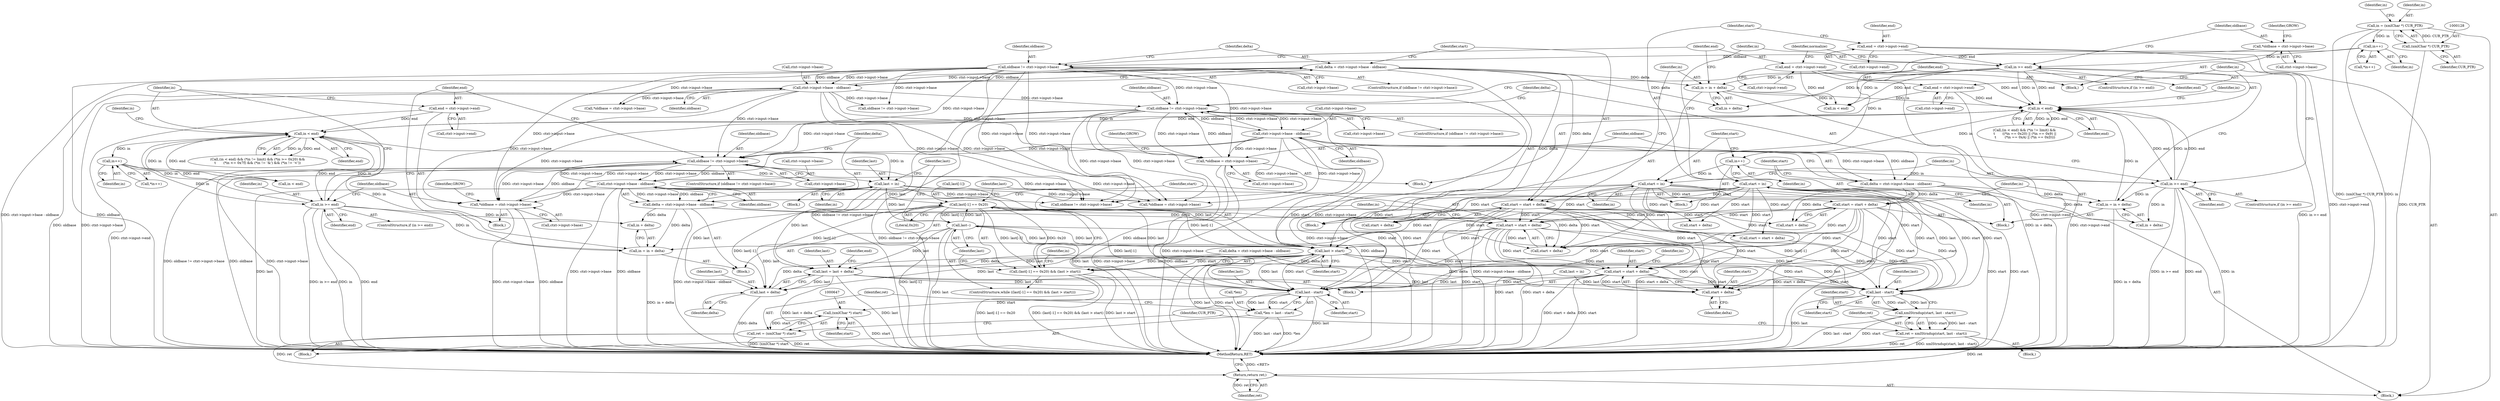 digraph "0_Chrome_d0947db40187f4708c58e64cbd6013faf9eddeed_1@array" {
"1000418" [label="(Call,last[-1] == 0x20)"];
"1000427" [label="(Call,last--)"];
"1000413" [label="(Call,last = in)"];
"1000315" [label="(Call,in < end)"];
"1000222" [label="(Call,in < end)"];
"1000168" [label="(Call,in >= end)"];
"1000155" [label="(Call,in++)"];
"1000125" [label="(Call,in = (xmlChar *) CUR_PTR)"];
"1000127" [label="(Call,(xmlChar *) CUR_PTR)"];
"1000157" [label="(Call,end = ctxt->input->end)"];
"1000205" [label="(Call,in = in + delta)"];
"1000191" [label="(Call,delta = ctxt->input->base - oldbase)"];
"1000193" [label="(Call,ctxt->input->base - oldbase)"];
"1000182" [label="(Call,oldbase != ctxt->input->base)"];
"1000173" [label="(Call,*oldbase = ctxt->input->base)"];
"1000301" [label="(Call,in = in + delta)"];
"1000256" [label="(Call,in >= end)"];
"1000250" [label="(Call,in++)"];
"1000287" [label="(Call,delta = ctxt->input->base - oldbase)"];
"1000289" [label="(Call,ctxt->input->base - oldbase)"];
"1000278" [label="(Call,oldbase != ctxt->input->base)"];
"1000261" [label="(Call,*oldbase = ctxt->input->base)"];
"1000306" [label="(Call,end = ctxt->input->end)"];
"1000210" [label="(Call,end = ctxt->input->end)"];
"1000356" [label="(Call,in >= end)"];
"1000347" [label="(Call,in++)"];
"1000401" [label="(Call,in = in + delta)"];
"1000387" [label="(Call,delta = ctxt->input->base - oldbase)"];
"1000389" [label="(Call,ctxt->input->base - oldbase)"];
"1000378" [label="(Call,oldbase != ctxt->input->base)"];
"1000361" [label="(Call,*oldbase = ctxt->input->base)"];
"1000406" [label="(Call,end = ctxt->input->end)"];
"1000424" [label="(Call,last > start)"];
"1000418" [label="(Call,last[-1] == 0x20)"];
"1000396" [label="(Call,start = start + delta)"];
"1000200" [label="(Call,start = start + delta)"];
"1000164" [label="(Call,start = in)"];
"1000252" [label="(Call,start = in)"];
"1000296" [label="(Call,start = start + delta)"];
"1000417" [label="(Call,(last[-1] == 0x20) && (last > start))"];
"1000512" [label="(Call,last = last + delta)"];
"1000514" [label="(Call,last + delta)"];
"1000641" [label="(Call,last - start)"];
"1000638" [label="(Call,*len = last - start)"];
"1000646" [label="(Call,(xmlChar *) start)"];
"1000644" [label="(Call,ret = (xmlChar *) start)"];
"1000673" [label="(Return,return ret;)"];
"1000661" [label="(Call,last - start)"];
"1000659" [label="(Call,xmlStrndup(start, last - start))"];
"1000657" [label="(Call,ret = xmlStrndup(start, last - start))"];
"1000502" [label="(Call,start = start + delta)"];
"1000504" [label="(Call,start + delta)"];
"1000219" [label="(Block,)"];
"1000253" [label="(Identifier,start)"];
"1000660" [label="(Identifier,start)"];
"1000389" [label="(Call,ctxt->input->base - oldbase)"];
"1000129" [label="(Identifier,CUR_PTR)"];
"1000211" [label="(Identifier,end)"];
"1000251" [label="(Identifier,in)"];
"1000484" [label="(Call,oldbase != ctxt->input->base)"];
"1000202" [label="(Call,start + delta)"];
"1000298" [label="(Call,start + delta)"];
"1000646" [label="(Call,(xmlChar *) start)"];
"1000418" [label="(Call,last[-1] == 0x20)"];
"1000402" [label="(Identifier,in)"];
"1000358" [label="(Identifier,end)"];
"1000224" [label="(Identifier,end)"];
"1000431" [label="(Call,in < end)"];
"1000167" [label="(ControlStructure,if (in >= end))"];
"1000201" [label="(Identifier,start)"];
"1000263" [label="(Call,ctxt->input->base)"];
"1000210" [label="(Call,end = ctxt->input->end)"];
"1000427" [label="(Call,last--)"];
"1000514" [label="(Call,last + delta)"];
"1000134" [label="(Identifier,in)"];
"1000155" [label="(Call,in++)"];
"1000296" [label="(Call,start = start + delta)"];
"1000289" [label="(Call,ctxt->input->base - oldbase)"];
"1000390" [label="(Call,ctxt->input->base)"];
"1000346" [label="(Call,*in++)"];
"1000126" [label="(Identifier,in)"];
"1000645" [label="(Identifier,ret)"];
"1000174" [label="(Identifier,oldbase)"];
"1000315" [label="(Call,in < end)"];
"1000378" [label="(Call,oldbase != ctxt->input->base)"];
"1000302" [label="(Identifier,in)"];
"1000607" [label="(Call,start + delta)"];
"1000659" [label="(Call,xmlStrndup(start, last - start))"];
"1000674" [label="(Identifier,ret)"];
"1000285" [label="(Block,)"];
"1000493" [label="(Call,delta = ctxt->input->base - oldbase)"];
"1000361" [label="(Call,*oldbase = ctxt->input->base)"];
"1000397" [label="(Identifier,start)"];
"1000257" [label="(Identifier,in)"];
"1000250" [label="(Call,in++)"];
"1000657" [label="(Call,ret = xmlStrndup(start, last - start))"];
"1000643" [label="(Identifier,start)"];
"1000154" [label="(Call,*in++)"];
"1000290" [label="(Call,ctxt->input->base)"];
"1000357" [label="(Identifier,in)"];
"1000306" [label="(Call,end = ctxt->input->end)"];
"1000388" [label="(Identifier,delta)"];
"1000193" [label="(Call,ctxt->input->base - oldbase)"];
"1000491" [label="(Block,)"];
"1000663" [label="(Identifier,start)"];
"1000297" [label="(Identifier,start)"];
"1000534" [label="(Call,in < end)"];
"1000661" [label="(Call,last - start)"];
"1000658" [label="(Identifier,ret)"];
"1000317" [label="(Identifier,end)"];
"1000169" [label="(Identifier,in)"];
"1000432" [label="(Identifier,in)"];
"1000387" [label="(Call,delta = ctxt->input->base - oldbase)"];
"1000368" [label="(Identifier,GROW)"];
"1000212" [label="(Call,ctxt->input->end)"];
"1000467" [label="(Call,*oldbase = ctxt->input->base)"];
"1000518" [label="(Identifier,end)"];
"1000125" [label="(Call,in = (xmlChar *) CUR_PTR)"];
"1000515" [label="(Identifier,last)"];
"1000288" [label="(Identifier,delta)"];
"1000398" [label="(Call,start + delta)"];
"1000637" [label="(Block,)"];
"1000401" [label="(Call,in = in + delta)"];
"1000662" [label="(Identifier,last)"];
"1000173" [label="(Call,*oldbase = ctxt->input->base)"];
"1000206" [label="(Identifier,in)"];
"1000280" [label="(Call,ctxt->input->base)"];
"1000641" [label="(Call,last - start)"];
"1000301" [label="(Call,in = in + delta)"];
"1000287" [label="(Call,delta = ctxt->input->base - oldbase)"];
"1000166" [label="(Identifier,in)"];
"1000184" [label="(Call,ctxt->input->base)"];
"1000428" [label="(Identifier,last)"];
"1000416" [label="(ControlStructure,while ((last[-1] == 0x20) && (last > start)))"];
"1000259" [label="(Block,)"];
"1000673" [label="(Return,return ret;)"];
"1000205" [label="(Call,in = in + delta)"];
"1000513" [label="(Identifier,last)"];
"1000108" [label="(Block,)"];
"1000665" [label="(Identifier,CUR_PTR)"];
"1000194" [label="(Call,ctxt->input->base)"];
"1000642" [label="(Identifier,last)"];
"1000385" [label="(Block,)"];
"1000314" [label="(Call,(in < end) && (*in != limit) && (*in >= 0x20) &&\n\t       (*in <= 0x7f) && (*in != '&') && (*in != '<'))"];
"1000255" [label="(ControlStructure,if (in >= end))"];
"1000183" [label="(Identifier,oldbase)"];
"1000687" [label="(MethodReturn,RET)"];
"1000512" [label="(Call,last = last + delta)"];
"1000158" [label="(Identifier,end)"];
"1000426" [label="(Identifier,start)"];
"1000254" [label="(Identifier,in)"];
"1000165" [label="(Identifier,start)"];
"1000295" [label="(Identifier,oldbase)"];
"1000648" [label="(Identifier,start)"];
"1000307" [label="(Identifier,end)"];
"1000423" [label="(Literal,0x20)"];
"1000159" [label="(Call,ctxt->input->end)"];
"1000419" [label="(Call,last[-1])"];
"1000379" [label="(Identifier,oldbase)"];
"1000639" [label="(Call,*len)"];
"1000156" [label="(Identifier,in)"];
"1000605" [label="(Call,start = start + delta)"];
"1000363" [label="(Call,ctxt->input->base)"];
"1000420" [label="(Identifier,last)"];
"1000504" [label="(Call,start + delta)"];
"1000171" [label="(Block,)"];
"1000189" [label="(Block,)"];
"1000380" [label="(Call,ctxt->input->base)"];
"1000303" [label="(Call,in + delta)"];
"1000414" [label="(Identifier,last)"];
"1000503" [label="(Identifier,start)"];
"1000638" [label="(Call,*len = last - start)"];
"1000252" [label="(Call,start = in)"];
"1000168" [label="(Call,in >= end)"];
"1000308" [label="(Call,ctxt->input->end)"];
"1000222" [label="(Call,in < end)"];
"1000355" [label="(ControlStructure,if (in >= end))"];
"1000417" [label="(Call,(last[-1] == 0x20) && (last > start))"];
"1000191" [label="(Call,delta = ctxt->input->base - oldbase)"];
"1000506" [label="(Identifier,delta)"];
"1000425" [label="(Identifier,last)"];
"1000348" [label="(Identifier,in)"];
"1000164" [label="(Call,start = in)"];
"1000127" [label="(Call,(xmlChar *) CUR_PTR)"];
"1000377" [label="(ControlStructure,if (oldbase != ctxt->input->base))"];
"1000396" [label="(Call,start = start + delta)"];
"1000650" [label="(Block,)"];
"1000644" [label="(Call,ret = (xmlChar *) start)"];
"1000622" [label="(Call,last = in)"];
"1000221" [label="(Call,(in < end) && (*in != limit) && \n\t       ((*in == 0x20) || (*in == 0x9) ||\n\t        (*in == 0xA) || (*in == 0xD)))"];
"1000316" [label="(Identifier,in)"];
"1000347" [label="(Call,in++)"];
"1000505" [label="(Identifier,start)"];
"1000362" [label="(Identifier,oldbase)"];
"1000502" [label="(Call,start = start + delta)"];
"1000424" [label="(Call,last > start)"];
"1000403" [label="(Call,in + delta)"];
"1000199" [label="(Identifier,oldbase)"];
"1000406" [label="(Call,end = ctxt->input->end)"];
"1000218" [label="(Identifier,normalize)"];
"1000170" [label="(Identifier,end)"];
"1000321" [label="(Identifier,in)"];
"1000175" [label="(Call,ctxt->input->base)"];
"1000359" [label="(Block,)"];
"1000200" [label="(Call,start = start + delta)"];
"1000207" [label="(Call,in + delta)"];
"1000516" [label="(Identifier,delta)"];
"1000268" [label="(Identifier,GROW)"];
"1000408" [label="(Call,ctxt->input->end)"];
"1000356" [label="(Call,in >= end)"];
"1000258" [label="(Identifier,end)"];
"1000262" [label="(Identifier,oldbase)"];
"1000395" [label="(Identifier,oldbase)"];
"1000157" [label="(Call,end = ctxt->input->end)"];
"1000180" [label="(Identifier,GROW)"];
"1000256" [label="(Call,in >= end)"];
"1000413" [label="(Call,last = in)"];
"1000570" [label="(Call,*oldbase = ctxt->input->base)"];
"1000587" [label="(Call,oldbase != ctxt->input->base)"];
"1000181" [label="(ControlStructure,if (oldbase != ctxt->input->base))"];
"1000407" [label="(Identifier,end)"];
"1000415" [label="(Identifier,in)"];
"1000228" [label="(Identifier,in)"];
"1000192" [label="(Identifier,delta)"];
"1000223" [label="(Identifier,in)"];
"1000278" [label="(Call,oldbase != ctxt->input->base)"];
"1000261" [label="(Call,*oldbase = ctxt->input->base)"];
"1000182" [label="(Call,oldbase != ctxt->input->base)"];
"1000508" [label="(Identifier,in)"];
"1000279" [label="(Identifier,oldbase)"];
"1000249" [label="(Block,)"];
"1000277" [label="(ControlStructure,if (oldbase != ctxt->input->base))"];
"1000418" -> "1000417"  [label="AST: "];
"1000418" -> "1000423"  [label="CFG: "];
"1000419" -> "1000418"  [label="AST: "];
"1000423" -> "1000418"  [label="AST: "];
"1000425" -> "1000418"  [label="CFG: "];
"1000417" -> "1000418"  [label="CFG: "];
"1000418" -> "1000687"  [label="DDG: last[-1]"];
"1000418" -> "1000417"  [label="DDG: last[-1]"];
"1000418" -> "1000417"  [label="DDG: 0x20"];
"1000427" -> "1000418"  [label="DDG: last"];
"1000413" -> "1000418"  [label="DDG: last"];
"1000418" -> "1000424"  [label="DDG: last[-1]"];
"1000418" -> "1000427"  [label="DDG: last[-1]"];
"1000418" -> "1000512"  [label="DDG: last[-1]"];
"1000418" -> "1000514"  [label="DDG: last[-1]"];
"1000418" -> "1000641"  [label="DDG: last[-1]"];
"1000418" -> "1000661"  [label="DDG: last[-1]"];
"1000427" -> "1000416"  [label="AST: "];
"1000427" -> "1000428"  [label="CFG: "];
"1000428" -> "1000427"  [label="AST: "];
"1000420" -> "1000427"  [label="CFG: "];
"1000427" -> "1000687"  [label="DDG: last"];
"1000427" -> "1000424"  [label="DDG: last"];
"1000413" -> "1000427"  [label="DDG: last"];
"1000424" -> "1000427"  [label="DDG: last"];
"1000427" -> "1000512"  [label="DDG: last"];
"1000427" -> "1000514"  [label="DDG: last"];
"1000427" -> "1000641"  [label="DDG: last"];
"1000427" -> "1000661"  [label="DDG: last"];
"1000413" -> "1000219"  [label="AST: "];
"1000413" -> "1000415"  [label="CFG: "];
"1000414" -> "1000413"  [label="AST: "];
"1000415" -> "1000413"  [label="AST: "];
"1000420" -> "1000413"  [label="CFG: "];
"1000413" -> "1000687"  [label="DDG: last"];
"1000315" -> "1000413"  [label="DDG: in"];
"1000347" -> "1000413"  [label="DDG: in"];
"1000413" -> "1000424"  [label="DDG: last"];
"1000413" -> "1000512"  [label="DDG: last"];
"1000413" -> "1000514"  [label="DDG: last"];
"1000413" -> "1000641"  [label="DDG: last"];
"1000413" -> "1000661"  [label="DDG: last"];
"1000315" -> "1000314"  [label="AST: "];
"1000315" -> "1000317"  [label="CFG: "];
"1000316" -> "1000315"  [label="AST: "];
"1000317" -> "1000315"  [label="AST: "];
"1000321" -> "1000315"  [label="CFG: "];
"1000314" -> "1000315"  [label="CFG: "];
"1000315" -> "1000314"  [label="DDG: in"];
"1000315" -> "1000314"  [label="DDG: end"];
"1000222" -> "1000315"  [label="DDG: in"];
"1000222" -> "1000315"  [label="DDG: end"];
"1000356" -> "1000315"  [label="DDG: in"];
"1000356" -> "1000315"  [label="DDG: end"];
"1000401" -> "1000315"  [label="DDG: in"];
"1000406" -> "1000315"  [label="DDG: end"];
"1000315" -> "1000347"  [label="DDG: in"];
"1000315" -> "1000356"  [label="DDG: end"];
"1000315" -> "1000431"  [label="DDG: in"];
"1000315" -> "1000431"  [label="DDG: end"];
"1000222" -> "1000221"  [label="AST: "];
"1000222" -> "1000224"  [label="CFG: "];
"1000223" -> "1000222"  [label="AST: "];
"1000224" -> "1000222"  [label="AST: "];
"1000228" -> "1000222"  [label="CFG: "];
"1000221" -> "1000222"  [label="CFG: "];
"1000222" -> "1000221"  [label="DDG: in"];
"1000222" -> "1000221"  [label="DDG: end"];
"1000168" -> "1000222"  [label="DDG: in"];
"1000168" -> "1000222"  [label="DDG: end"];
"1000205" -> "1000222"  [label="DDG: in"];
"1000301" -> "1000222"  [label="DDG: in"];
"1000256" -> "1000222"  [label="DDG: in"];
"1000256" -> "1000222"  [label="DDG: end"];
"1000306" -> "1000222"  [label="DDG: end"];
"1000210" -> "1000222"  [label="DDG: end"];
"1000222" -> "1000250"  [label="DDG: in"];
"1000222" -> "1000256"  [label="DDG: end"];
"1000168" -> "1000167"  [label="AST: "];
"1000168" -> "1000170"  [label="CFG: "];
"1000169" -> "1000168"  [label="AST: "];
"1000170" -> "1000168"  [label="AST: "];
"1000174" -> "1000168"  [label="CFG: "];
"1000218" -> "1000168"  [label="CFG: "];
"1000168" -> "1000687"  [label="DDG: in >= end"];
"1000155" -> "1000168"  [label="DDG: in"];
"1000157" -> "1000168"  [label="DDG: end"];
"1000168" -> "1000205"  [label="DDG: in"];
"1000168" -> "1000207"  [label="DDG: in"];
"1000168" -> "1000534"  [label="DDG: in"];
"1000168" -> "1000534"  [label="DDG: end"];
"1000155" -> "1000154"  [label="AST: "];
"1000155" -> "1000156"  [label="CFG: "];
"1000156" -> "1000155"  [label="AST: "];
"1000154" -> "1000155"  [label="CFG: "];
"1000125" -> "1000155"  [label="DDG: in"];
"1000155" -> "1000164"  [label="DDG: in"];
"1000125" -> "1000108"  [label="AST: "];
"1000125" -> "1000127"  [label="CFG: "];
"1000126" -> "1000125"  [label="AST: "];
"1000127" -> "1000125"  [label="AST: "];
"1000134" -> "1000125"  [label="CFG: "];
"1000125" -> "1000687"  [label="DDG: in"];
"1000125" -> "1000687"  [label="DDG: (xmlChar *) CUR_PTR"];
"1000127" -> "1000125"  [label="DDG: CUR_PTR"];
"1000127" -> "1000129"  [label="CFG: "];
"1000128" -> "1000127"  [label="AST: "];
"1000129" -> "1000127"  [label="AST: "];
"1000127" -> "1000687"  [label="DDG: CUR_PTR"];
"1000157" -> "1000108"  [label="AST: "];
"1000157" -> "1000159"  [label="CFG: "];
"1000158" -> "1000157"  [label="AST: "];
"1000159" -> "1000157"  [label="AST: "];
"1000165" -> "1000157"  [label="CFG: "];
"1000157" -> "1000687"  [label="DDG: ctxt->input->end"];
"1000205" -> "1000189"  [label="AST: "];
"1000205" -> "1000207"  [label="CFG: "];
"1000206" -> "1000205"  [label="AST: "];
"1000207" -> "1000205"  [label="AST: "];
"1000211" -> "1000205"  [label="CFG: "];
"1000205" -> "1000687"  [label="DDG: in + delta"];
"1000191" -> "1000205"  [label="DDG: delta"];
"1000205" -> "1000534"  [label="DDG: in"];
"1000191" -> "1000189"  [label="AST: "];
"1000191" -> "1000193"  [label="CFG: "];
"1000192" -> "1000191"  [label="AST: "];
"1000193" -> "1000191"  [label="AST: "];
"1000201" -> "1000191"  [label="CFG: "];
"1000191" -> "1000687"  [label="DDG: ctxt->input->base - oldbase"];
"1000193" -> "1000191"  [label="DDG: ctxt->input->base"];
"1000193" -> "1000191"  [label="DDG: oldbase"];
"1000191" -> "1000200"  [label="DDG: delta"];
"1000191" -> "1000202"  [label="DDG: delta"];
"1000191" -> "1000207"  [label="DDG: delta"];
"1000193" -> "1000199"  [label="CFG: "];
"1000194" -> "1000193"  [label="AST: "];
"1000199" -> "1000193"  [label="AST: "];
"1000193" -> "1000687"  [label="DDG: ctxt->input->base"];
"1000193" -> "1000687"  [label="DDG: oldbase"];
"1000182" -> "1000193"  [label="DDG: ctxt->input->base"];
"1000182" -> "1000193"  [label="DDG: oldbase"];
"1000193" -> "1000261"  [label="DDG: ctxt->input->base"];
"1000193" -> "1000278"  [label="DDG: ctxt->input->base"];
"1000193" -> "1000361"  [label="DDG: ctxt->input->base"];
"1000193" -> "1000378"  [label="DDG: ctxt->input->base"];
"1000193" -> "1000467"  [label="DDG: ctxt->input->base"];
"1000193" -> "1000484"  [label="DDG: ctxt->input->base"];
"1000193" -> "1000570"  [label="DDG: ctxt->input->base"];
"1000193" -> "1000587"  [label="DDG: ctxt->input->base"];
"1000182" -> "1000181"  [label="AST: "];
"1000182" -> "1000184"  [label="CFG: "];
"1000183" -> "1000182"  [label="AST: "];
"1000184" -> "1000182"  [label="AST: "];
"1000192" -> "1000182"  [label="CFG: "];
"1000211" -> "1000182"  [label="CFG: "];
"1000182" -> "1000687"  [label="DDG: oldbase != ctxt->input->base"];
"1000182" -> "1000687"  [label="DDG: ctxt->input->base"];
"1000182" -> "1000687"  [label="DDG: oldbase"];
"1000173" -> "1000182"  [label="DDG: oldbase"];
"1000182" -> "1000261"  [label="DDG: ctxt->input->base"];
"1000182" -> "1000278"  [label="DDG: ctxt->input->base"];
"1000182" -> "1000361"  [label="DDG: ctxt->input->base"];
"1000182" -> "1000378"  [label="DDG: ctxt->input->base"];
"1000182" -> "1000467"  [label="DDG: ctxt->input->base"];
"1000182" -> "1000484"  [label="DDG: ctxt->input->base"];
"1000182" -> "1000570"  [label="DDG: ctxt->input->base"];
"1000182" -> "1000587"  [label="DDG: ctxt->input->base"];
"1000173" -> "1000171"  [label="AST: "];
"1000173" -> "1000175"  [label="CFG: "];
"1000174" -> "1000173"  [label="AST: "];
"1000175" -> "1000173"  [label="AST: "];
"1000180" -> "1000173"  [label="CFG: "];
"1000301" -> "1000285"  [label="AST: "];
"1000301" -> "1000303"  [label="CFG: "];
"1000302" -> "1000301"  [label="AST: "];
"1000303" -> "1000301"  [label="AST: "];
"1000307" -> "1000301"  [label="CFG: "];
"1000301" -> "1000687"  [label="DDG: in + delta"];
"1000256" -> "1000301"  [label="DDG: in"];
"1000287" -> "1000301"  [label="DDG: delta"];
"1000256" -> "1000255"  [label="AST: "];
"1000256" -> "1000258"  [label="CFG: "];
"1000257" -> "1000256"  [label="AST: "];
"1000258" -> "1000256"  [label="AST: "];
"1000223" -> "1000256"  [label="CFG: "];
"1000262" -> "1000256"  [label="CFG: "];
"1000256" -> "1000687"  [label="DDG: end"];
"1000256" -> "1000687"  [label="DDG: in"];
"1000256" -> "1000687"  [label="DDG: in >= end"];
"1000250" -> "1000256"  [label="DDG: in"];
"1000256" -> "1000303"  [label="DDG: in"];
"1000250" -> "1000249"  [label="AST: "];
"1000250" -> "1000251"  [label="CFG: "];
"1000251" -> "1000250"  [label="AST: "];
"1000253" -> "1000250"  [label="CFG: "];
"1000250" -> "1000252"  [label="DDG: in"];
"1000287" -> "1000285"  [label="AST: "];
"1000287" -> "1000289"  [label="CFG: "];
"1000288" -> "1000287"  [label="AST: "];
"1000289" -> "1000287"  [label="AST: "];
"1000297" -> "1000287"  [label="CFG: "];
"1000287" -> "1000687"  [label="DDG: ctxt->input->base - oldbase"];
"1000289" -> "1000287"  [label="DDG: ctxt->input->base"];
"1000289" -> "1000287"  [label="DDG: oldbase"];
"1000287" -> "1000296"  [label="DDG: delta"];
"1000287" -> "1000298"  [label="DDG: delta"];
"1000287" -> "1000303"  [label="DDG: delta"];
"1000289" -> "1000295"  [label="CFG: "];
"1000290" -> "1000289"  [label="AST: "];
"1000295" -> "1000289"  [label="AST: "];
"1000289" -> "1000687"  [label="DDG: ctxt->input->base"];
"1000289" -> "1000687"  [label="DDG: oldbase"];
"1000289" -> "1000261"  [label="DDG: ctxt->input->base"];
"1000289" -> "1000278"  [label="DDG: ctxt->input->base"];
"1000278" -> "1000289"  [label="DDG: ctxt->input->base"];
"1000278" -> "1000289"  [label="DDG: oldbase"];
"1000289" -> "1000361"  [label="DDG: ctxt->input->base"];
"1000289" -> "1000378"  [label="DDG: ctxt->input->base"];
"1000289" -> "1000467"  [label="DDG: ctxt->input->base"];
"1000289" -> "1000484"  [label="DDG: ctxt->input->base"];
"1000278" -> "1000277"  [label="AST: "];
"1000278" -> "1000280"  [label="CFG: "];
"1000279" -> "1000278"  [label="AST: "];
"1000280" -> "1000278"  [label="AST: "];
"1000288" -> "1000278"  [label="CFG: "];
"1000307" -> "1000278"  [label="CFG: "];
"1000278" -> "1000687"  [label="DDG: ctxt->input->base"];
"1000278" -> "1000687"  [label="DDG: oldbase != ctxt->input->base"];
"1000278" -> "1000687"  [label="DDG: oldbase"];
"1000278" -> "1000261"  [label="DDG: ctxt->input->base"];
"1000261" -> "1000278"  [label="DDG: oldbase"];
"1000278" -> "1000361"  [label="DDG: ctxt->input->base"];
"1000278" -> "1000378"  [label="DDG: ctxt->input->base"];
"1000278" -> "1000467"  [label="DDG: ctxt->input->base"];
"1000278" -> "1000484"  [label="DDG: ctxt->input->base"];
"1000261" -> "1000259"  [label="AST: "];
"1000261" -> "1000263"  [label="CFG: "];
"1000262" -> "1000261"  [label="AST: "];
"1000263" -> "1000261"  [label="AST: "];
"1000268" -> "1000261"  [label="CFG: "];
"1000261" -> "1000687"  [label="DDG: ctxt->input->base"];
"1000261" -> "1000687"  [label="DDG: oldbase"];
"1000306" -> "1000259"  [label="AST: "];
"1000306" -> "1000308"  [label="CFG: "];
"1000307" -> "1000306"  [label="AST: "];
"1000308" -> "1000306"  [label="AST: "];
"1000223" -> "1000306"  [label="CFG: "];
"1000306" -> "1000687"  [label="DDG: ctxt->input->end"];
"1000210" -> "1000171"  [label="AST: "];
"1000210" -> "1000212"  [label="CFG: "];
"1000211" -> "1000210"  [label="AST: "];
"1000212" -> "1000210"  [label="AST: "];
"1000218" -> "1000210"  [label="CFG: "];
"1000210" -> "1000687"  [label="DDG: ctxt->input->end"];
"1000210" -> "1000534"  [label="DDG: end"];
"1000356" -> "1000355"  [label="AST: "];
"1000356" -> "1000358"  [label="CFG: "];
"1000357" -> "1000356"  [label="AST: "];
"1000358" -> "1000356"  [label="AST: "];
"1000316" -> "1000356"  [label="CFG: "];
"1000362" -> "1000356"  [label="CFG: "];
"1000356" -> "1000687"  [label="DDG: in >= end"];
"1000356" -> "1000687"  [label="DDG: in"];
"1000356" -> "1000687"  [label="DDG: end"];
"1000347" -> "1000356"  [label="DDG: in"];
"1000356" -> "1000401"  [label="DDG: in"];
"1000356" -> "1000403"  [label="DDG: in"];
"1000347" -> "1000346"  [label="AST: "];
"1000347" -> "1000348"  [label="CFG: "];
"1000348" -> "1000347"  [label="AST: "];
"1000346" -> "1000347"  [label="CFG: "];
"1000347" -> "1000431"  [label="DDG: in"];
"1000401" -> "1000385"  [label="AST: "];
"1000401" -> "1000403"  [label="CFG: "];
"1000402" -> "1000401"  [label="AST: "];
"1000403" -> "1000401"  [label="AST: "];
"1000407" -> "1000401"  [label="CFG: "];
"1000401" -> "1000687"  [label="DDG: in + delta"];
"1000387" -> "1000401"  [label="DDG: delta"];
"1000387" -> "1000385"  [label="AST: "];
"1000387" -> "1000389"  [label="CFG: "];
"1000388" -> "1000387"  [label="AST: "];
"1000389" -> "1000387"  [label="AST: "];
"1000397" -> "1000387"  [label="CFG: "];
"1000387" -> "1000687"  [label="DDG: ctxt->input->base - oldbase"];
"1000389" -> "1000387"  [label="DDG: ctxt->input->base"];
"1000389" -> "1000387"  [label="DDG: oldbase"];
"1000387" -> "1000396"  [label="DDG: delta"];
"1000387" -> "1000398"  [label="DDG: delta"];
"1000387" -> "1000403"  [label="DDG: delta"];
"1000389" -> "1000395"  [label="CFG: "];
"1000390" -> "1000389"  [label="AST: "];
"1000395" -> "1000389"  [label="AST: "];
"1000389" -> "1000687"  [label="DDG: ctxt->input->base"];
"1000389" -> "1000687"  [label="DDG: oldbase"];
"1000389" -> "1000361"  [label="DDG: ctxt->input->base"];
"1000389" -> "1000378"  [label="DDG: ctxt->input->base"];
"1000378" -> "1000389"  [label="DDG: ctxt->input->base"];
"1000378" -> "1000389"  [label="DDG: oldbase"];
"1000389" -> "1000467"  [label="DDG: ctxt->input->base"];
"1000389" -> "1000484"  [label="DDG: ctxt->input->base"];
"1000378" -> "1000377"  [label="AST: "];
"1000378" -> "1000380"  [label="CFG: "];
"1000379" -> "1000378"  [label="AST: "];
"1000380" -> "1000378"  [label="AST: "];
"1000388" -> "1000378"  [label="CFG: "];
"1000407" -> "1000378"  [label="CFG: "];
"1000378" -> "1000687"  [label="DDG: ctxt->input->base"];
"1000378" -> "1000687"  [label="DDG: oldbase"];
"1000378" -> "1000687"  [label="DDG: oldbase != ctxt->input->base"];
"1000378" -> "1000361"  [label="DDG: ctxt->input->base"];
"1000361" -> "1000378"  [label="DDG: oldbase"];
"1000378" -> "1000467"  [label="DDG: ctxt->input->base"];
"1000378" -> "1000484"  [label="DDG: ctxt->input->base"];
"1000361" -> "1000359"  [label="AST: "];
"1000361" -> "1000363"  [label="CFG: "];
"1000362" -> "1000361"  [label="AST: "];
"1000363" -> "1000361"  [label="AST: "];
"1000368" -> "1000361"  [label="CFG: "];
"1000361" -> "1000687"  [label="DDG: oldbase"];
"1000361" -> "1000687"  [label="DDG: ctxt->input->base"];
"1000406" -> "1000359"  [label="AST: "];
"1000406" -> "1000408"  [label="CFG: "];
"1000407" -> "1000406"  [label="AST: "];
"1000408" -> "1000406"  [label="AST: "];
"1000316" -> "1000406"  [label="CFG: "];
"1000406" -> "1000687"  [label="DDG: ctxt->input->end"];
"1000424" -> "1000417"  [label="AST: "];
"1000424" -> "1000426"  [label="CFG: "];
"1000425" -> "1000424"  [label="AST: "];
"1000426" -> "1000424"  [label="AST: "];
"1000417" -> "1000424"  [label="CFG: "];
"1000424" -> "1000687"  [label="DDG: start"];
"1000424" -> "1000687"  [label="DDG: last"];
"1000424" -> "1000417"  [label="DDG: last"];
"1000424" -> "1000417"  [label="DDG: start"];
"1000396" -> "1000424"  [label="DDG: start"];
"1000200" -> "1000424"  [label="DDG: start"];
"1000252" -> "1000424"  [label="DDG: start"];
"1000296" -> "1000424"  [label="DDG: start"];
"1000164" -> "1000424"  [label="DDG: start"];
"1000424" -> "1000502"  [label="DDG: start"];
"1000424" -> "1000504"  [label="DDG: start"];
"1000424" -> "1000512"  [label="DDG: last"];
"1000424" -> "1000514"  [label="DDG: last"];
"1000424" -> "1000641"  [label="DDG: last"];
"1000424" -> "1000641"  [label="DDG: start"];
"1000424" -> "1000661"  [label="DDG: last"];
"1000424" -> "1000661"  [label="DDG: start"];
"1000396" -> "1000385"  [label="AST: "];
"1000396" -> "1000398"  [label="CFG: "];
"1000397" -> "1000396"  [label="AST: "];
"1000398" -> "1000396"  [label="AST: "];
"1000402" -> "1000396"  [label="CFG: "];
"1000396" -> "1000687"  [label="DDG: start"];
"1000396" -> "1000687"  [label="DDG: start + delta"];
"1000200" -> "1000396"  [label="DDG: start"];
"1000252" -> "1000396"  [label="DDG: start"];
"1000296" -> "1000396"  [label="DDG: start"];
"1000164" -> "1000396"  [label="DDG: start"];
"1000396" -> "1000398"  [label="DDG: start"];
"1000396" -> "1000502"  [label="DDG: start"];
"1000396" -> "1000504"  [label="DDG: start"];
"1000396" -> "1000641"  [label="DDG: start"];
"1000396" -> "1000661"  [label="DDG: start"];
"1000200" -> "1000189"  [label="AST: "];
"1000200" -> "1000202"  [label="CFG: "];
"1000201" -> "1000200"  [label="AST: "];
"1000202" -> "1000200"  [label="AST: "];
"1000206" -> "1000200"  [label="CFG: "];
"1000200" -> "1000687"  [label="DDG: start"];
"1000200" -> "1000687"  [label="DDG: start + delta"];
"1000164" -> "1000200"  [label="DDG: start"];
"1000200" -> "1000398"  [label="DDG: start"];
"1000200" -> "1000502"  [label="DDG: start"];
"1000200" -> "1000504"  [label="DDG: start"];
"1000200" -> "1000605"  [label="DDG: start"];
"1000200" -> "1000607"  [label="DDG: start"];
"1000200" -> "1000641"  [label="DDG: start"];
"1000200" -> "1000661"  [label="DDG: start"];
"1000164" -> "1000108"  [label="AST: "];
"1000164" -> "1000166"  [label="CFG: "];
"1000165" -> "1000164"  [label="AST: "];
"1000166" -> "1000164"  [label="AST: "];
"1000169" -> "1000164"  [label="CFG: "];
"1000164" -> "1000687"  [label="DDG: start"];
"1000164" -> "1000202"  [label="DDG: start"];
"1000164" -> "1000398"  [label="DDG: start"];
"1000164" -> "1000502"  [label="DDG: start"];
"1000164" -> "1000504"  [label="DDG: start"];
"1000164" -> "1000605"  [label="DDG: start"];
"1000164" -> "1000607"  [label="DDG: start"];
"1000164" -> "1000641"  [label="DDG: start"];
"1000164" -> "1000661"  [label="DDG: start"];
"1000252" -> "1000249"  [label="AST: "];
"1000252" -> "1000254"  [label="CFG: "];
"1000253" -> "1000252"  [label="AST: "];
"1000254" -> "1000252"  [label="AST: "];
"1000257" -> "1000252"  [label="CFG: "];
"1000252" -> "1000687"  [label="DDG: start"];
"1000252" -> "1000296"  [label="DDG: start"];
"1000252" -> "1000298"  [label="DDG: start"];
"1000252" -> "1000398"  [label="DDG: start"];
"1000252" -> "1000502"  [label="DDG: start"];
"1000252" -> "1000504"  [label="DDG: start"];
"1000252" -> "1000641"  [label="DDG: start"];
"1000252" -> "1000661"  [label="DDG: start"];
"1000296" -> "1000285"  [label="AST: "];
"1000296" -> "1000298"  [label="CFG: "];
"1000297" -> "1000296"  [label="AST: "];
"1000298" -> "1000296"  [label="AST: "];
"1000302" -> "1000296"  [label="CFG: "];
"1000296" -> "1000687"  [label="DDG: start + delta"];
"1000296" -> "1000687"  [label="DDG: start"];
"1000296" -> "1000398"  [label="DDG: start"];
"1000296" -> "1000502"  [label="DDG: start"];
"1000296" -> "1000504"  [label="DDG: start"];
"1000296" -> "1000641"  [label="DDG: start"];
"1000296" -> "1000661"  [label="DDG: start"];
"1000417" -> "1000416"  [label="AST: "];
"1000428" -> "1000417"  [label="CFG: "];
"1000432" -> "1000417"  [label="CFG: "];
"1000417" -> "1000687"  [label="DDG: last > start"];
"1000417" -> "1000687"  [label="DDG: last[-1] == 0x20"];
"1000417" -> "1000687"  [label="DDG: (last[-1] == 0x20) && (last > start)"];
"1000512" -> "1000491"  [label="AST: "];
"1000512" -> "1000514"  [label="CFG: "];
"1000513" -> "1000512"  [label="AST: "];
"1000514" -> "1000512"  [label="AST: "];
"1000518" -> "1000512"  [label="CFG: "];
"1000512" -> "1000687"  [label="DDG: last"];
"1000512" -> "1000687"  [label="DDG: last + delta"];
"1000493" -> "1000512"  [label="DDG: delta"];
"1000512" -> "1000514"  [label="DDG: last"];
"1000512" -> "1000641"  [label="DDG: last"];
"1000512" -> "1000661"  [label="DDG: last"];
"1000514" -> "1000516"  [label="CFG: "];
"1000515" -> "1000514"  [label="AST: "];
"1000516" -> "1000514"  [label="AST: "];
"1000514" -> "1000687"  [label="DDG: delta"];
"1000493" -> "1000514"  [label="DDG: delta"];
"1000641" -> "1000638"  [label="AST: "];
"1000641" -> "1000643"  [label="CFG: "];
"1000642" -> "1000641"  [label="AST: "];
"1000643" -> "1000641"  [label="AST: "];
"1000638" -> "1000641"  [label="CFG: "];
"1000641" -> "1000687"  [label="DDG: last"];
"1000641" -> "1000638"  [label="DDG: last"];
"1000641" -> "1000638"  [label="DDG: start"];
"1000622" -> "1000641"  [label="DDG: last"];
"1000502" -> "1000641"  [label="DDG: start"];
"1000605" -> "1000641"  [label="DDG: start"];
"1000641" -> "1000646"  [label="DDG: start"];
"1000638" -> "1000637"  [label="AST: "];
"1000639" -> "1000638"  [label="AST: "];
"1000645" -> "1000638"  [label="CFG: "];
"1000638" -> "1000687"  [label="DDG: last - start"];
"1000638" -> "1000687"  [label="DDG: *len"];
"1000646" -> "1000644"  [label="AST: "];
"1000646" -> "1000648"  [label="CFG: "];
"1000647" -> "1000646"  [label="AST: "];
"1000648" -> "1000646"  [label="AST: "];
"1000644" -> "1000646"  [label="CFG: "];
"1000646" -> "1000687"  [label="DDG: start"];
"1000646" -> "1000644"  [label="DDG: start"];
"1000644" -> "1000637"  [label="AST: "];
"1000645" -> "1000644"  [label="AST: "];
"1000665" -> "1000644"  [label="CFG: "];
"1000644" -> "1000687"  [label="DDG: (xmlChar *) start"];
"1000644" -> "1000687"  [label="DDG: ret"];
"1000644" -> "1000673"  [label="DDG: ret"];
"1000673" -> "1000108"  [label="AST: "];
"1000673" -> "1000674"  [label="CFG: "];
"1000674" -> "1000673"  [label="AST: "];
"1000687" -> "1000673"  [label="CFG: "];
"1000673" -> "1000687"  [label="DDG: <RET>"];
"1000674" -> "1000673"  [label="DDG: ret"];
"1000657" -> "1000673"  [label="DDG: ret"];
"1000661" -> "1000659"  [label="AST: "];
"1000661" -> "1000663"  [label="CFG: "];
"1000662" -> "1000661"  [label="AST: "];
"1000663" -> "1000661"  [label="AST: "];
"1000659" -> "1000661"  [label="CFG: "];
"1000661" -> "1000687"  [label="DDG: last"];
"1000661" -> "1000659"  [label="DDG: start"];
"1000661" -> "1000659"  [label="DDG: last"];
"1000622" -> "1000661"  [label="DDG: last"];
"1000502" -> "1000661"  [label="DDG: start"];
"1000605" -> "1000661"  [label="DDG: start"];
"1000659" -> "1000657"  [label="AST: "];
"1000660" -> "1000659"  [label="AST: "];
"1000657" -> "1000659"  [label="CFG: "];
"1000659" -> "1000687"  [label="DDG: start"];
"1000659" -> "1000687"  [label="DDG: last - start"];
"1000659" -> "1000657"  [label="DDG: start"];
"1000659" -> "1000657"  [label="DDG: last - start"];
"1000657" -> "1000650"  [label="AST: "];
"1000658" -> "1000657"  [label="AST: "];
"1000665" -> "1000657"  [label="CFG: "];
"1000657" -> "1000687"  [label="DDG: ret"];
"1000657" -> "1000687"  [label="DDG: xmlStrndup(start, last - start)"];
"1000502" -> "1000491"  [label="AST: "];
"1000502" -> "1000504"  [label="CFG: "];
"1000503" -> "1000502"  [label="AST: "];
"1000504" -> "1000502"  [label="AST: "];
"1000508" -> "1000502"  [label="CFG: "];
"1000502" -> "1000687"  [label="DDG: start"];
"1000502" -> "1000687"  [label="DDG: start + delta"];
"1000493" -> "1000502"  [label="DDG: delta"];
"1000502" -> "1000504"  [label="DDG: start"];
"1000504" -> "1000506"  [label="CFG: "];
"1000505" -> "1000504"  [label="AST: "];
"1000506" -> "1000504"  [label="AST: "];
"1000493" -> "1000504"  [label="DDG: delta"];
}
